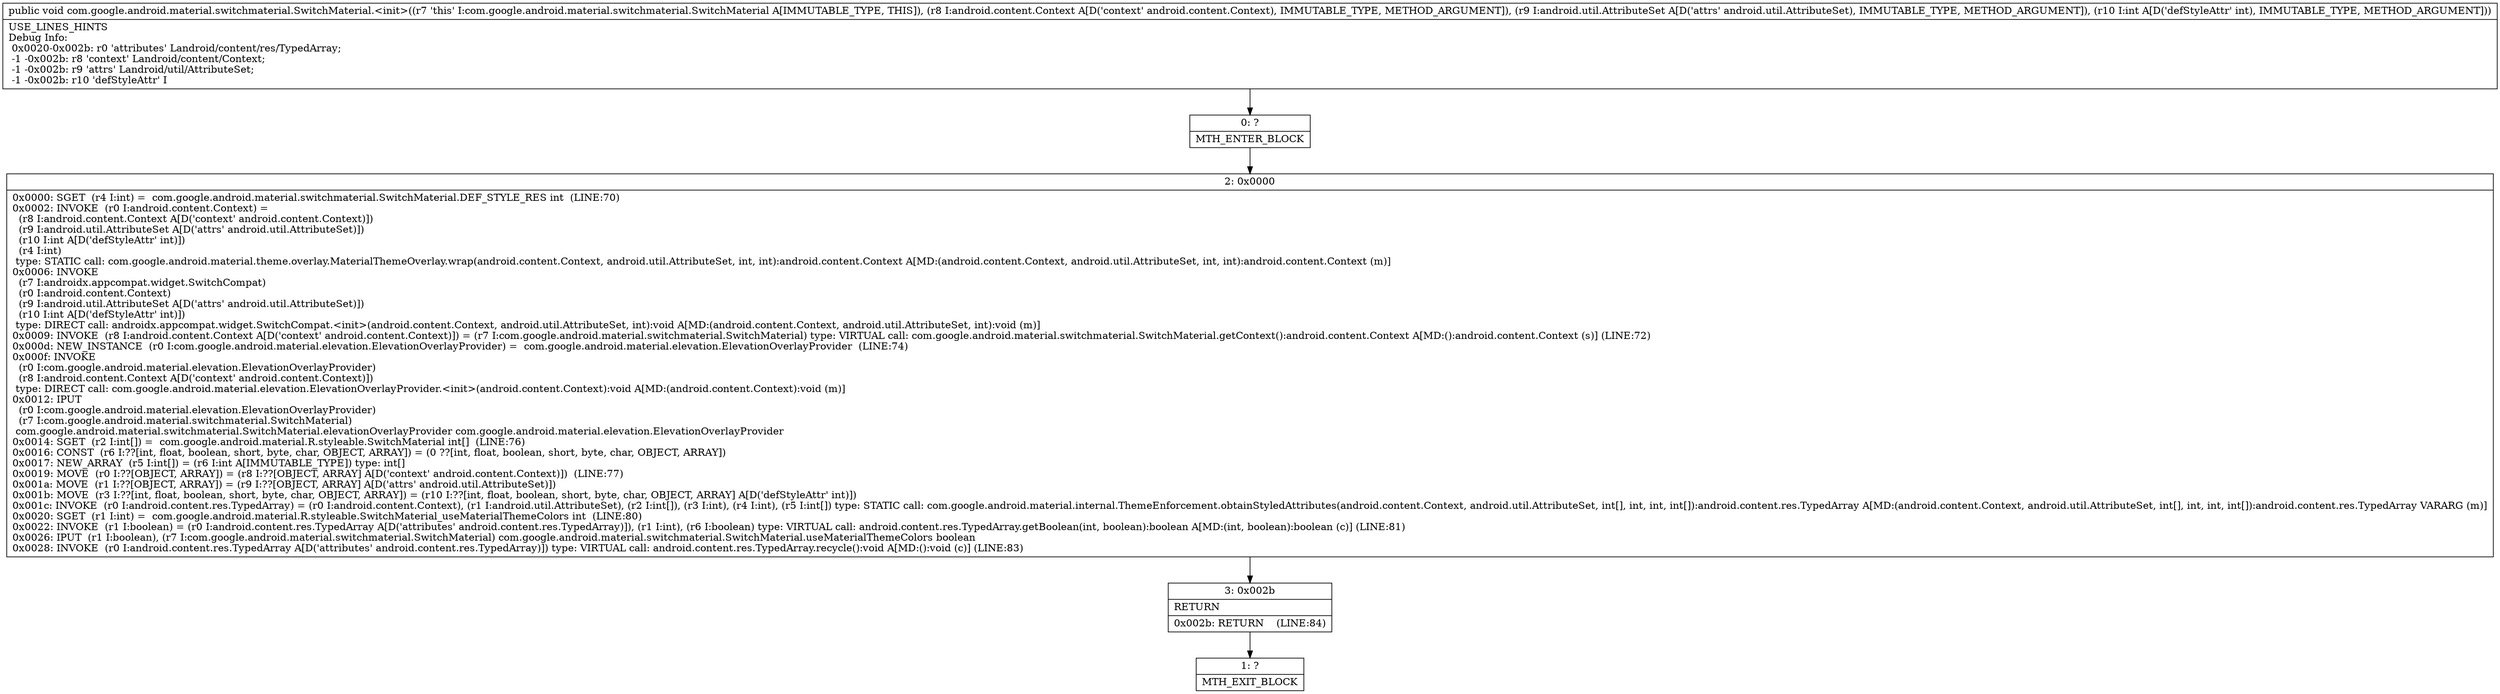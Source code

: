 digraph "CFG forcom.google.android.material.switchmaterial.SwitchMaterial.\<init\>(Landroid\/content\/Context;Landroid\/util\/AttributeSet;I)V" {
Node_0 [shape=record,label="{0\:\ ?|MTH_ENTER_BLOCK\l}"];
Node_2 [shape=record,label="{2\:\ 0x0000|0x0000: SGET  (r4 I:int) =  com.google.android.material.switchmaterial.SwitchMaterial.DEF_STYLE_RES int  (LINE:70)\l0x0002: INVOKE  (r0 I:android.content.Context) = \l  (r8 I:android.content.Context A[D('context' android.content.Context)])\l  (r9 I:android.util.AttributeSet A[D('attrs' android.util.AttributeSet)])\l  (r10 I:int A[D('defStyleAttr' int)])\l  (r4 I:int)\l type: STATIC call: com.google.android.material.theme.overlay.MaterialThemeOverlay.wrap(android.content.Context, android.util.AttributeSet, int, int):android.content.Context A[MD:(android.content.Context, android.util.AttributeSet, int, int):android.content.Context (m)]\l0x0006: INVOKE  \l  (r7 I:androidx.appcompat.widget.SwitchCompat)\l  (r0 I:android.content.Context)\l  (r9 I:android.util.AttributeSet A[D('attrs' android.util.AttributeSet)])\l  (r10 I:int A[D('defStyleAttr' int)])\l type: DIRECT call: androidx.appcompat.widget.SwitchCompat.\<init\>(android.content.Context, android.util.AttributeSet, int):void A[MD:(android.content.Context, android.util.AttributeSet, int):void (m)]\l0x0009: INVOKE  (r8 I:android.content.Context A[D('context' android.content.Context)]) = (r7 I:com.google.android.material.switchmaterial.SwitchMaterial) type: VIRTUAL call: com.google.android.material.switchmaterial.SwitchMaterial.getContext():android.content.Context A[MD:():android.content.Context (s)] (LINE:72)\l0x000d: NEW_INSTANCE  (r0 I:com.google.android.material.elevation.ElevationOverlayProvider) =  com.google.android.material.elevation.ElevationOverlayProvider  (LINE:74)\l0x000f: INVOKE  \l  (r0 I:com.google.android.material.elevation.ElevationOverlayProvider)\l  (r8 I:android.content.Context A[D('context' android.content.Context)])\l type: DIRECT call: com.google.android.material.elevation.ElevationOverlayProvider.\<init\>(android.content.Context):void A[MD:(android.content.Context):void (m)]\l0x0012: IPUT  \l  (r0 I:com.google.android.material.elevation.ElevationOverlayProvider)\l  (r7 I:com.google.android.material.switchmaterial.SwitchMaterial)\l com.google.android.material.switchmaterial.SwitchMaterial.elevationOverlayProvider com.google.android.material.elevation.ElevationOverlayProvider \l0x0014: SGET  (r2 I:int[]) =  com.google.android.material.R.styleable.SwitchMaterial int[]  (LINE:76)\l0x0016: CONST  (r6 I:??[int, float, boolean, short, byte, char, OBJECT, ARRAY]) = (0 ??[int, float, boolean, short, byte, char, OBJECT, ARRAY]) \l0x0017: NEW_ARRAY  (r5 I:int[]) = (r6 I:int A[IMMUTABLE_TYPE]) type: int[] \l0x0019: MOVE  (r0 I:??[OBJECT, ARRAY]) = (r8 I:??[OBJECT, ARRAY] A[D('context' android.content.Context)])  (LINE:77)\l0x001a: MOVE  (r1 I:??[OBJECT, ARRAY]) = (r9 I:??[OBJECT, ARRAY] A[D('attrs' android.util.AttributeSet)]) \l0x001b: MOVE  (r3 I:??[int, float, boolean, short, byte, char, OBJECT, ARRAY]) = (r10 I:??[int, float, boolean, short, byte, char, OBJECT, ARRAY] A[D('defStyleAttr' int)]) \l0x001c: INVOKE  (r0 I:android.content.res.TypedArray) = (r0 I:android.content.Context), (r1 I:android.util.AttributeSet), (r2 I:int[]), (r3 I:int), (r4 I:int), (r5 I:int[]) type: STATIC call: com.google.android.material.internal.ThemeEnforcement.obtainStyledAttributes(android.content.Context, android.util.AttributeSet, int[], int, int, int[]):android.content.res.TypedArray A[MD:(android.content.Context, android.util.AttributeSet, int[], int, int, int[]):android.content.res.TypedArray VARARG (m)]\l0x0020: SGET  (r1 I:int) =  com.google.android.material.R.styleable.SwitchMaterial_useMaterialThemeColors int  (LINE:80)\l0x0022: INVOKE  (r1 I:boolean) = (r0 I:android.content.res.TypedArray A[D('attributes' android.content.res.TypedArray)]), (r1 I:int), (r6 I:boolean) type: VIRTUAL call: android.content.res.TypedArray.getBoolean(int, boolean):boolean A[MD:(int, boolean):boolean (c)] (LINE:81)\l0x0026: IPUT  (r1 I:boolean), (r7 I:com.google.android.material.switchmaterial.SwitchMaterial) com.google.android.material.switchmaterial.SwitchMaterial.useMaterialThemeColors boolean \l0x0028: INVOKE  (r0 I:android.content.res.TypedArray A[D('attributes' android.content.res.TypedArray)]) type: VIRTUAL call: android.content.res.TypedArray.recycle():void A[MD:():void (c)] (LINE:83)\l}"];
Node_3 [shape=record,label="{3\:\ 0x002b|RETURN\l|0x002b: RETURN    (LINE:84)\l}"];
Node_1 [shape=record,label="{1\:\ ?|MTH_EXIT_BLOCK\l}"];
MethodNode[shape=record,label="{public void com.google.android.material.switchmaterial.SwitchMaterial.\<init\>((r7 'this' I:com.google.android.material.switchmaterial.SwitchMaterial A[IMMUTABLE_TYPE, THIS]), (r8 I:android.content.Context A[D('context' android.content.Context), IMMUTABLE_TYPE, METHOD_ARGUMENT]), (r9 I:android.util.AttributeSet A[D('attrs' android.util.AttributeSet), IMMUTABLE_TYPE, METHOD_ARGUMENT]), (r10 I:int A[D('defStyleAttr' int), IMMUTABLE_TYPE, METHOD_ARGUMENT]))  | USE_LINES_HINTS\lDebug Info:\l  0x0020\-0x002b: r0 'attributes' Landroid\/content\/res\/TypedArray;\l  \-1 \-0x002b: r8 'context' Landroid\/content\/Context;\l  \-1 \-0x002b: r9 'attrs' Landroid\/util\/AttributeSet;\l  \-1 \-0x002b: r10 'defStyleAttr' I\l}"];
MethodNode -> Node_0;Node_0 -> Node_2;
Node_2 -> Node_3;
Node_3 -> Node_1;
}

